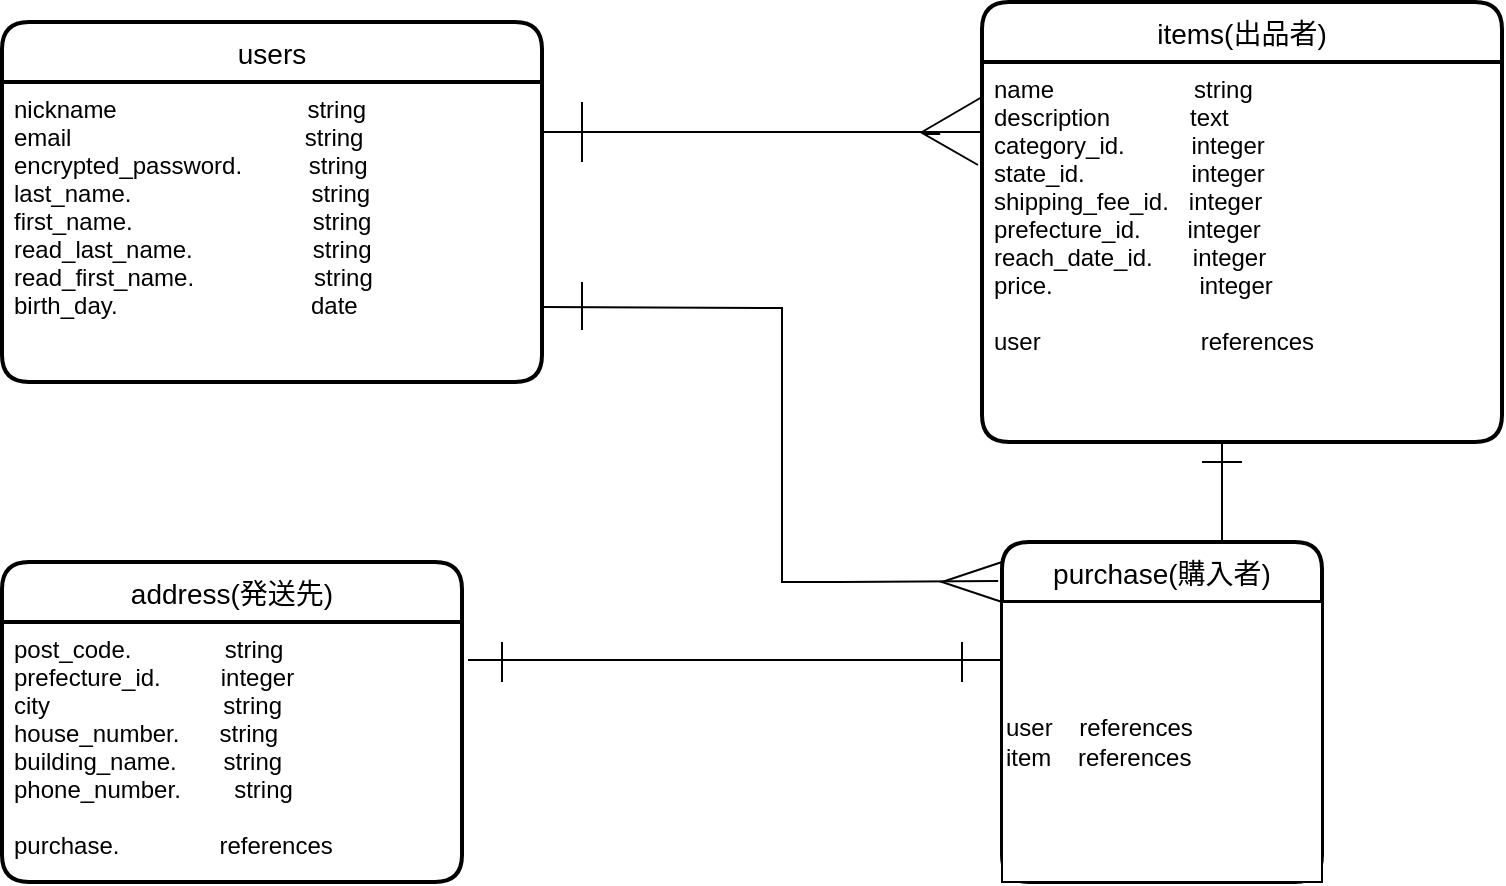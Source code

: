 <mxfile>
    <diagram id="v-G469Di-lGbqVoBMdLW" name="ページ1">
        <mxGraphModel dx="780" dy="539" grid="1" gridSize="10" guides="1" tooltips="1" connect="1" arrows="1" fold="1" page="1" pageScale="1" pageWidth="827" pageHeight="1169" math="0" shadow="0">
            <root>
                <mxCell id="0"/>
                <mxCell id="1" parent="0"/>
                <mxCell id="26" value="users" style="swimlane;childLayout=stackLayout;horizontal=1;startSize=30;horizontalStack=0;rounded=1;fontSize=14;fontStyle=0;strokeWidth=2;resizeParent=0;resizeLast=1;shadow=0;dashed=0;align=center;" parent="1" vertex="1">
                    <mxGeometry x="30" y="20" width="270" height="180" as="geometry"/>
                </mxCell>
                <mxCell id="27" value="nickname　                         string&#10;email                                   string&#10;encrypted_password.          string&#10;last_name.                           string&#10;first_name.                           string&#10;read_last_name.                  string&#10;read_first_name.                  string&#10;birth_day.                             date" style="align=left;strokeColor=none;fillColor=none;spacingLeft=4;fontSize=12;verticalAlign=top;resizable=0;rotatable=0;part=1;" parent="26" vertex="1">
                    <mxGeometry y="30" width="270" height="150" as="geometry"/>
                </mxCell>
                <mxCell id="32" value="items(出品者)" style="swimlane;childLayout=stackLayout;horizontal=1;startSize=30;horizontalStack=0;rounded=1;fontSize=14;fontStyle=0;strokeWidth=2;resizeParent=0;resizeLast=1;shadow=0;dashed=0;align=center;" parent="1" vertex="1">
                    <mxGeometry x="520" y="10" width="260" height="220" as="geometry"/>
                </mxCell>
                <mxCell id="33" value="name                     string&#10;description            text&#10;category_id.          integer&#10;state_id.                integer&#10;shipping_fee_id.   integer&#10;prefecture_id.       integer&#10;reach_date_id.      integer&#10;price.                      integer&#10;&#10;user                        references" style="align=left;strokeColor=none;fillColor=none;spacingLeft=4;fontSize=12;verticalAlign=top;resizable=0;rotatable=0;part=1;" parent="32" vertex="1">
                    <mxGeometry y="30" width="260" height="190" as="geometry"/>
                </mxCell>
                <mxCell id="34" value="purchase(購入者)" style="swimlane;childLayout=stackLayout;horizontal=1;startSize=30;horizontalStack=0;rounded=1;fontSize=14;fontStyle=0;strokeWidth=2;resizeParent=0;resizeLast=1;shadow=0;dashed=0;align=center;" parent="1" vertex="1">
                    <mxGeometry x="530" y="280" width="160" height="170" as="geometry"/>
                </mxCell>
                <mxCell id="61" value="user&amp;nbsp; &amp;nbsp; references&lt;br&gt;item&amp;nbsp; &amp;nbsp; references" style="whiteSpace=wrap;html=1;align=left;" vertex="1" parent="34">
                    <mxGeometry y="30" width="160" height="140" as="geometry"/>
                </mxCell>
                <mxCell id="36" value="address(発送先)" style="swimlane;childLayout=stackLayout;horizontal=1;startSize=30;horizontalStack=0;rounded=1;fontSize=14;fontStyle=0;strokeWidth=2;resizeParent=0;resizeLast=1;shadow=0;dashed=0;align=center;" parent="1" vertex="1">
                    <mxGeometry x="30" y="290" width="230" height="160" as="geometry"/>
                </mxCell>
                <mxCell id="57" value="post_code.              string     &#10;prefecture_id.         integer&#10;city                          string&#10;house_number.      string&#10;building_name.       string&#10;phone_number.        string&#10;&#10;purchase.               references&#10; " style="align=left;strokeColor=none;fillColor=none;spacingLeft=4;fontSize=12;verticalAlign=top;resizable=0;rotatable=0;part=1;" vertex="1" parent="36">
                    <mxGeometry y="30" width="230" height="130" as="geometry"/>
                </mxCell>
                <mxCell id="44" value="" style="endArrow=none;html=1;rounded=0;startArrow=none;exitX=0.905;exitY=0.6;exitDx=0;exitDy=0;exitPerimeter=0;" parent="1" edge="1" source="38">
                    <mxGeometry relative="1" as="geometry">
                        <mxPoint x="478" y="76.5" as="sourcePoint"/>
                        <mxPoint x="518" y="91.5" as="targetPoint"/>
                        <Array as="points">
                            <mxPoint x="491" y="76"/>
                        </Array>
                    </mxGeometry>
                </mxCell>
                <mxCell id="45" value="" style="endArrow=none;html=1;rounded=0;" parent="1" edge="1">
                    <mxGeometry relative="1" as="geometry">
                        <mxPoint x="640" y="230" as="sourcePoint"/>
                        <mxPoint x="640" y="280" as="targetPoint"/>
                        <Array as="points">
                            <mxPoint x="640" y="260"/>
                        </Array>
                    </mxGeometry>
                </mxCell>
                <mxCell id="46" value="" style="endArrow=none;html=1;rounded=0;" parent="1" edge="1">
                    <mxGeometry relative="1" as="geometry">
                        <mxPoint x="630" y="240" as="sourcePoint"/>
                        <mxPoint x="650" y="240" as="targetPoint"/>
                    </mxGeometry>
                </mxCell>
                <mxCell id="48" value="" style="endArrow=none;html=1;rounded=0;entryX=1.013;entryY=0.146;entryDx=0;entryDy=0;entryPerimeter=0;" parent="1" target="57" edge="1">
                    <mxGeometry relative="1" as="geometry">
                        <mxPoint x="530" y="339" as="sourcePoint"/>
                        <mxPoint x="308.62" y="338" as="targetPoint"/>
                        <Array as="points"/>
                    </mxGeometry>
                </mxCell>
                <mxCell id="49" value="" style="endArrow=none;html=1;rounded=0;" parent="1" edge="1">
                    <mxGeometry relative="1" as="geometry">
                        <mxPoint x="280" y="330" as="sourcePoint"/>
                        <mxPoint x="280" y="350" as="targetPoint"/>
                    </mxGeometry>
                </mxCell>
                <mxCell id="50" value="" style="endArrow=none;html=1;rounded=0;" parent="1" edge="1">
                    <mxGeometry relative="1" as="geometry">
                        <mxPoint x="510" y="330" as="sourcePoint"/>
                        <mxPoint x="510" y="350" as="targetPoint"/>
                        <Array as="points"/>
                    </mxGeometry>
                </mxCell>
                <mxCell id="55" value="" style="endArrow=none;html=1;rounded=0;" edge="1" parent="1">
                    <mxGeometry relative="1" as="geometry">
                        <mxPoint x="320" y="90" as="sourcePoint"/>
                        <mxPoint x="320" y="60" as="targetPoint"/>
                    </mxGeometry>
                </mxCell>
                <mxCell id="38" value="" style="line;strokeWidth=1;rotatable=0;dashed=0;labelPosition=right;align=left;verticalAlign=middle;spacingTop=0;spacingLeft=6;points=[];portConstraint=eastwest;" parent="1" vertex="1">
                    <mxGeometry x="300" y="70" width="220" height="10" as="geometry"/>
                </mxCell>
                <mxCell id="58" value="" style="endArrow=none;html=1;rounded=0;" edge="1" parent="1">
                    <mxGeometry relative="1" as="geometry">
                        <mxPoint x="520" y="57.5" as="sourcePoint"/>
                        <mxPoint x="490" y="75" as="targetPoint"/>
                        <Array as="points"/>
                    </mxGeometry>
                </mxCell>
                <mxCell id="62" value="" style="endArrow=none;html=1;rounded=0;exitX=1;exitY=0.75;exitDx=0;exitDy=0;entryX=-0.012;entryY=0.115;entryDx=0;entryDy=0;entryPerimeter=0;" edge="1" parent="1" source="27" target="34">
                    <mxGeometry relative="1" as="geometry">
                        <mxPoint x="360" y="250" as="sourcePoint"/>
                        <mxPoint x="520" y="300" as="targetPoint"/>
                        <Array as="points">
                            <mxPoint x="420" y="163"/>
                            <mxPoint x="420" y="300"/>
                            <mxPoint x="450" y="300"/>
                        </Array>
                    </mxGeometry>
                </mxCell>
                <mxCell id="63" value="" style="endArrow=none;html=1;rounded=0;" edge="1" parent="1">
                    <mxGeometry relative="1" as="geometry">
                        <mxPoint x="320" y="174" as="sourcePoint"/>
                        <mxPoint x="320" y="150" as="targetPoint"/>
                    </mxGeometry>
                </mxCell>
                <mxCell id="65" value="" style="endArrow=none;html=1;rounded=0;" edge="1" parent="1">
                    <mxGeometry relative="1" as="geometry">
                        <mxPoint x="530" y="310" as="sourcePoint"/>
                        <mxPoint x="530" y="290" as="targetPoint"/>
                        <Array as="points">
                            <mxPoint x="500" y="300"/>
                        </Array>
                    </mxGeometry>
                </mxCell>
            </root>
        </mxGraphModel>
    </diagram>
</mxfile>
